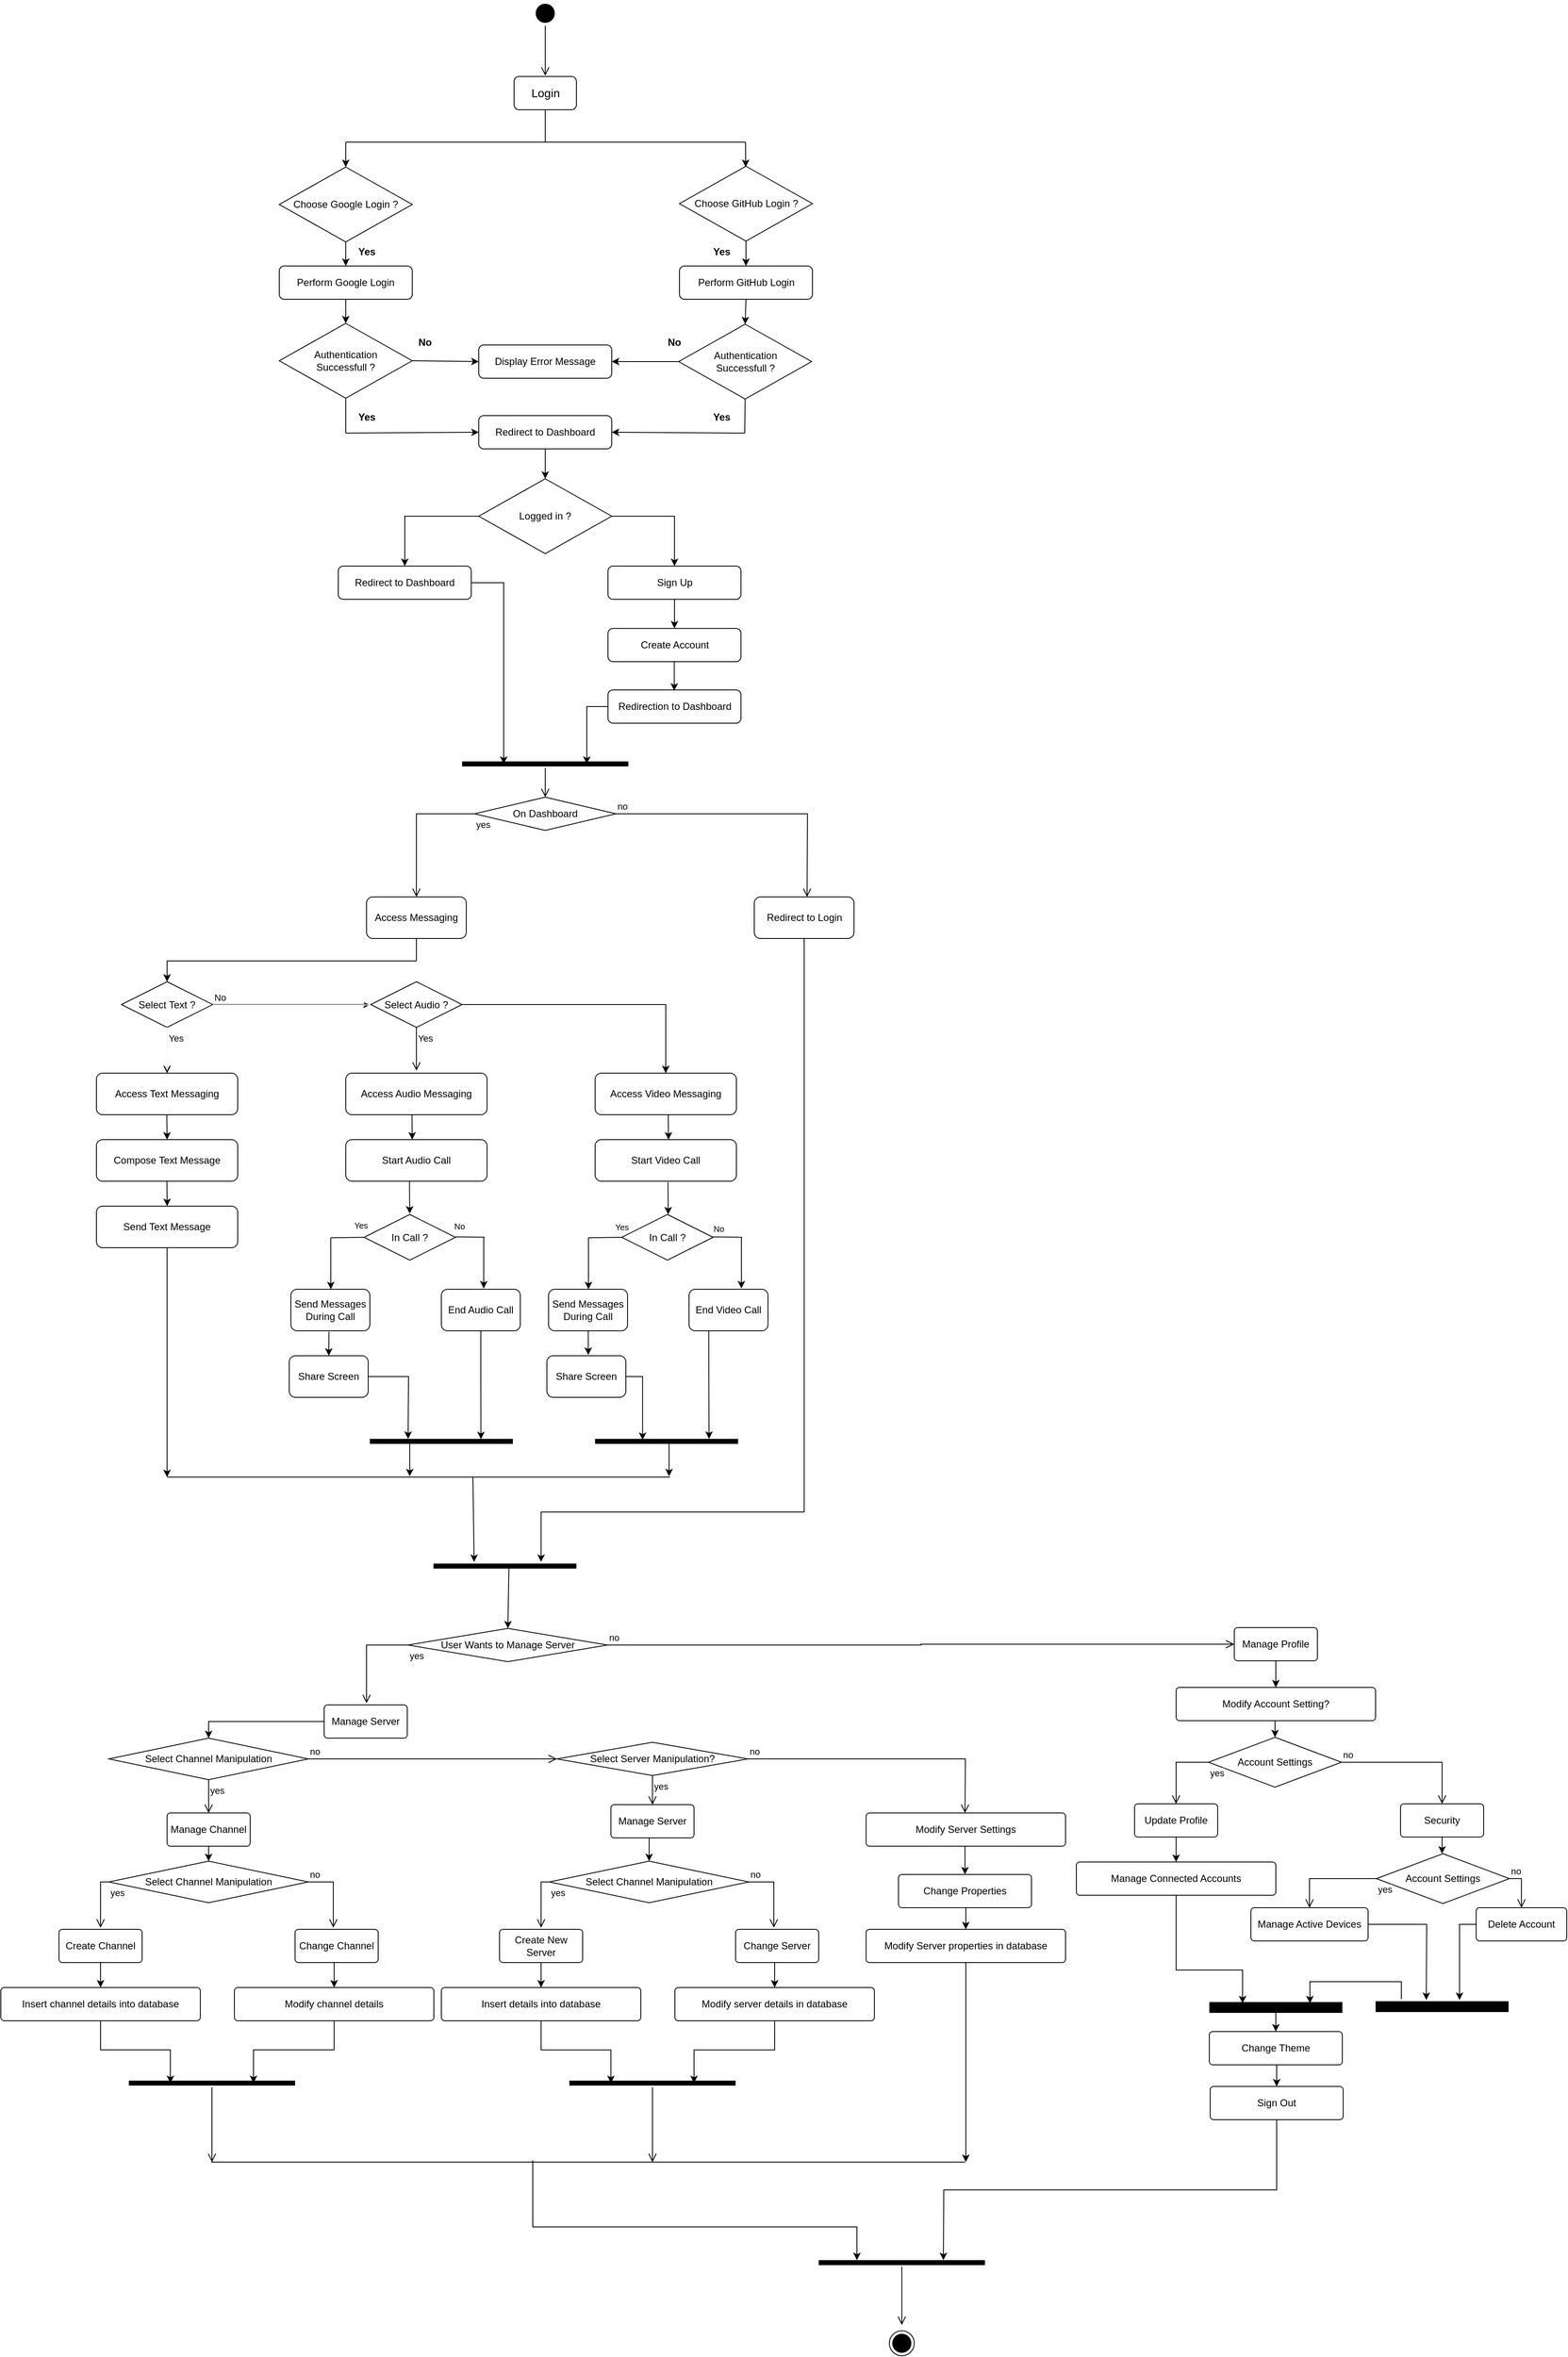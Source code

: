 <mxfile version="24.7.8">
  <diagram name="Page-1" id="ywsIEgKqQHvk5qDZcO3j">
    <mxGraphModel dx="1877" dy="522" grid="1" gridSize="10" guides="1" tooltips="1" connect="1" arrows="1" fold="1" page="1" pageScale="1" pageWidth="827" pageHeight="1169" math="0" shadow="0">
      <root>
        <mxCell id="0" />
        <mxCell id="1" parent="0" />
        <mxCell id="HVQsHjICvm3HTVBl9vaD-1" value="" style="ellipse;html=1;shape=startState;fillColor=#000000;strokeColor=#000000;" parent="1" vertex="1">
          <mxGeometry x="390" y="122" width="30" height="30" as="geometry" />
        </mxCell>
        <mxCell id="HVQsHjICvm3HTVBl9vaD-2" value="" style="edgeStyle=orthogonalEdgeStyle;html=1;verticalAlign=bottom;endArrow=open;endSize=8;strokeColor=#000000;rounded=0;" parent="1" source="HVQsHjICvm3HTVBl9vaD-1" edge="1">
          <mxGeometry relative="1" as="geometry">
            <mxPoint x="405" y="212" as="targetPoint" />
          </mxGeometry>
        </mxCell>
        <mxCell id="HVQsHjICvm3HTVBl9vaD-3" value="Login" style="rounded=1;whiteSpace=wrap;html=1;fontSize=14;" parent="1" vertex="1">
          <mxGeometry x="367.5" y="213" width="75" height="40" as="geometry" />
        </mxCell>
        <mxCell id="HVQsHjICvm3HTVBl9vaD-4" value="Choose Google Login ?" style="rhombus;whiteSpace=wrap;html=1;" parent="1" vertex="1">
          <mxGeometry x="85" y="322" width="160" height="90" as="geometry" />
        </mxCell>
        <mxCell id="HVQsHjICvm3HTVBl9vaD-5" value="Choose GitHub Login ?" style="rhombus;whiteSpace=wrap;html=1;" parent="1" vertex="1">
          <mxGeometry x="566.5" y="321" width="160" height="90" as="geometry" />
        </mxCell>
        <mxCell id="HVQsHjICvm3HTVBl9vaD-6" value="Perform Google Login" style="rounded=1;whiteSpace=wrap;html=1;" parent="1" vertex="1">
          <mxGeometry x="85" y="441" width="160" height="40" as="geometry" />
        </mxCell>
        <mxCell id="HVQsHjICvm3HTVBl9vaD-7" value="Perform GitHub Login" style="rounded=1;whiteSpace=wrap;html=1;" parent="1" vertex="1">
          <mxGeometry x="566.5" y="441" width="160" height="40" as="geometry" />
        </mxCell>
        <mxCell id="HVQsHjICvm3HTVBl9vaD-8" value="Authentication&lt;br&gt;Successfull ?" style="rhombus;whiteSpace=wrap;html=1;" parent="1" vertex="1">
          <mxGeometry x="85" y="510" width="160" height="90" as="geometry" />
        </mxCell>
        <mxCell id="HVQsHjICvm3HTVBl9vaD-9" value="Authentication&lt;br&gt;Successfull ?" style="rhombus;whiteSpace=wrap;html=1;" parent="1" vertex="1">
          <mxGeometry x="565.5" y="511" width="160" height="90" as="geometry" />
        </mxCell>
        <mxCell id="HVQsHjICvm3HTVBl9vaD-10" value="Redirect to Dashboard" style="rounded=1;whiteSpace=wrap;html=1;" parent="1" vertex="1">
          <mxGeometry x="325" y="621" width="160" height="40" as="geometry" />
        </mxCell>
        <mxCell id="HVQsHjICvm3HTVBl9vaD-11" value="Display Error Message" style="rounded=1;whiteSpace=wrap;html=1;" parent="1" vertex="1">
          <mxGeometry x="325" y="536" width="160" height="40" as="geometry" />
        </mxCell>
        <mxCell id="HVQsHjICvm3HTVBl9vaD-12" value="" style="endArrow=none;html=1;rounded=0;entryX=0.5;entryY=1;entryDx=0;entryDy=0;" parent="1" target="HVQsHjICvm3HTVBl9vaD-3" edge="1">
          <mxGeometry width="50" height="50" relative="1" as="geometry">
            <mxPoint x="405" y="292" as="sourcePoint" />
            <mxPoint x="385" y="352" as="targetPoint" />
          </mxGeometry>
        </mxCell>
        <mxCell id="HVQsHjICvm3HTVBl9vaD-13" value="" style="endArrow=none;html=1;rounded=0;" parent="1" edge="1">
          <mxGeometry width="50" height="50" relative="1" as="geometry">
            <mxPoint x="165" y="292" as="sourcePoint" />
            <mxPoint x="405" y="292" as="targetPoint" />
          </mxGeometry>
        </mxCell>
        <mxCell id="HVQsHjICvm3HTVBl9vaD-14" value="" style="endArrow=classic;html=1;rounded=0;entryX=0.5;entryY=0;entryDx=0;entryDy=0;" parent="1" target="HVQsHjICvm3HTVBl9vaD-4" edge="1">
          <mxGeometry width="50" height="50" relative="1" as="geometry">
            <mxPoint x="165" y="292" as="sourcePoint" />
            <mxPoint x="275" y="322" as="targetPoint" />
          </mxGeometry>
        </mxCell>
        <mxCell id="HVQsHjICvm3HTVBl9vaD-15" value="" style="endArrow=classic;html=1;rounded=0;exitX=0.5;exitY=1;exitDx=0;exitDy=0;entryX=0.5;entryY=0;entryDx=0;entryDy=0;" parent="1" source="HVQsHjICvm3HTVBl9vaD-4" target="HVQsHjICvm3HTVBl9vaD-6" edge="1">
          <mxGeometry width="50" height="50" relative="1" as="geometry">
            <mxPoint x="465" y="362" as="sourcePoint" />
            <mxPoint x="515" y="312" as="targetPoint" />
          </mxGeometry>
        </mxCell>
        <mxCell id="HVQsHjICvm3HTVBl9vaD-16" value="" style="endArrow=classic;html=1;rounded=0;exitX=0.5;exitY=1;exitDx=0;exitDy=0;entryX=0.5;entryY=0;entryDx=0;entryDy=0;" parent="1" source="HVQsHjICvm3HTVBl9vaD-5" target="HVQsHjICvm3HTVBl9vaD-7" edge="1">
          <mxGeometry width="50" height="50" relative="1" as="geometry">
            <mxPoint x="415" y="412" as="sourcePoint" />
            <mxPoint x="415" y="441" as="targetPoint" />
          </mxGeometry>
        </mxCell>
        <mxCell id="HVQsHjICvm3HTVBl9vaD-17" value="" style="endArrow=classic;html=1;rounded=0;entryX=0.5;entryY=0;entryDx=0;entryDy=0;exitX=0.5;exitY=1;exitDx=0;exitDy=0;" parent="1" source="HVQsHjICvm3HTVBl9vaD-6" target="HVQsHjICvm3HTVBl9vaD-8" edge="1">
          <mxGeometry width="50" height="50" relative="1" as="geometry">
            <mxPoint x="345" y="432" as="sourcePoint" />
            <mxPoint x="175" y="441" as="targetPoint" />
          </mxGeometry>
        </mxCell>
        <mxCell id="HVQsHjICvm3HTVBl9vaD-18" value="" style="endArrow=classic;html=1;rounded=0;entryX=0.5;entryY=0;entryDx=0;entryDy=0;exitX=0.5;exitY=1;exitDx=0;exitDy=0;" parent="1" source="HVQsHjICvm3HTVBl9vaD-7" target="HVQsHjICvm3HTVBl9vaD-9" edge="1">
          <mxGeometry width="50" height="50" relative="1" as="geometry">
            <mxPoint x="175" y="481" as="sourcePoint" />
            <mxPoint x="175" y="505" as="targetPoint" />
          </mxGeometry>
        </mxCell>
        <mxCell id="HVQsHjICvm3HTVBl9vaD-19" value="" style="endArrow=classic;html=1;rounded=0;exitX=1;exitY=0.5;exitDx=0;exitDy=0;entryX=0;entryY=0.5;entryDx=0;entryDy=0;" parent="1" source="HVQsHjICvm3HTVBl9vaD-8" target="HVQsHjICvm3HTVBl9vaD-11" edge="1">
          <mxGeometry width="50" height="50" relative="1" as="geometry">
            <mxPoint x="435" y="472" as="sourcePoint" />
            <mxPoint x="315" y="555" as="targetPoint" />
          </mxGeometry>
        </mxCell>
        <mxCell id="HVQsHjICvm3HTVBl9vaD-20" value="" style="endArrow=classic;html=1;rounded=0;exitX=0;exitY=0.5;exitDx=0;exitDy=0;entryX=1;entryY=0.5;entryDx=0;entryDy=0;" parent="1" source="HVQsHjICvm3HTVBl9vaD-9" target="HVQsHjICvm3HTVBl9vaD-11" edge="1">
          <mxGeometry width="50" height="50" relative="1" as="geometry">
            <mxPoint x="255" y="565" as="sourcePoint" />
            <mxPoint x="475" y="612" as="targetPoint" />
          </mxGeometry>
        </mxCell>
        <mxCell id="HVQsHjICvm3HTVBl9vaD-21" value="" style="endArrow=classic;html=1;rounded=0;entryX=0;entryY=0.5;entryDx=0;entryDy=0;" parent="1" target="HVQsHjICvm3HTVBl9vaD-10" edge="1">
          <mxGeometry width="50" height="50" relative="1" as="geometry">
            <mxPoint x="165" y="642" as="sourcePoint" />
            <mxPoint x="265" y="661" as="targetPoint" />
          </mxGeometry>
        </mxCell>
        <mxCell id="HVQsHjICvm3HTVBl9vaD-22" value="" style="endArrow=none;html=1;rounded=0;entryX=0.5;entryY=1;entryDx=0;entryDy=0;" parent="1" target="HVQsHjICvm3HTVBl9vaD-8" edge="1">
          <mxGeometry width="50" height="50" relative="1" as="geometry">
            <mxPoint x="165" y="642" as="sourcePoint" />
            <mxPoint x="285" y="542" as="targetPoint" />
          </mxGeometry>
        </mxCell>
        <mxCell id="HVQsHjICvm3HTVBl9vaD-23" value="" style="endArrow=none;html=1;rounded=0;" parent="1" edge="1">
          <mxGeometry width="50" height="50" relative="1" as="geometry">
            <mxPoint x="405" y="292" as="sourcePoint" />
            <mxPoint x="646" y="292" as="targetPoint" />
          </mxGeometry>
        </mxCell>
        <mxCell id="HVQsHjICvm3HTVBl9vaD-24" value="" style="endArrow=classic;html=1;rounded=0;entryX=0.5;entryY=0;entryDx=0;entryDy=0;" parent="1" edge="1">
          <mxGeometry width="50" height="50" relative="1" as="geometry">
            <mxPoint x="646" y="292" as="sourcePoint" />
            <mxPoint x="646.17" y="322" as="targetPoint" />
          </mxGeometry>
        </mxCell>
        <mxCell id="HVQsHjICvm3HTVBl9vaD-25" value="" style="endArrow=classic;html=1;rounded=0;entryX=1;entryY=0.5;entryDx=0;entryDy=0;" parent="1" target="HVQsHjICvm3HTVBl9vaD-10" edge="1">
          <mxGeometry width="50" height="50" relative="1" as="geometry">
            <mxPoint x="645" y="642" as="sourcePoint" />
            <mxPoint x="465" y="572" as="targetPoint" />
          </mxGeometry>
        </mxCell>
        <mxCell id="HVQsHjICvm3HTVBl9vaD-26" value="" style="endArrow=none;html=1;rounded=0;entryX=0.5;entryY=1;entryDx=0;entryDy=0;" parent="1" target="HVQsHjICvm3HTVBl9vaD-9" edge="1">
          <mxGeometry width="50" height="50" relative="1" as="geometry">
            <mxPoint x="645" y="642" as="sourcePoint" />
            <mxPoint x="625" y="592" as="targetPoint" />
          </mxGeometry>
        </mxCell>
        <mxCell id="HVQsHjICvm3HTVBl9vaD-27" style="edgeStyle=orthogonalEdgeStyle;rounded=0;orthogonalLoop=1;jettySize=auto;html=1;exitX=1;exitY=0.5;exitDx=0;exitDy=0;" parent="1" source="HVQsHjICvm3HTVBl9vaD-29" target="HVQsHjICvm3HTVBl9vaD-32" edge="1">
          <mxGeometry relative="1" as="geometry" />
        </mxCell>
        <mxCell id="HVQsHjICvm3HTVBl9vaD-28" style="edgeStyle=orthogonalEdgeStyle;rounded=0;orthogonalLoop=1;jettySize=auto;html=1;exitX=0;exitY=0.5;exitDx=0;exitDy=0;entryX=0.5;entryY=0;entryDx=0;entryDy=0;" parent="1" source="HVQsHjICvm3HTVBl9vaD-29" target="HVQsHjICvm3HTVBl9vaD-31" edge="1">
          <mxGeometry relative="1" as="geometry" />
        </mxCell>
        <mxCell id="HVQsHjICvm3HTVBl9vaD-29" value="Logged in ?" style="rhombus;whiteSpace=wrap;html=1;" parent="1" vertex="1">
          <mxGeometry x="325" y="697" width="160" height="90" as="geometry" />
        </mxCell>
        <mxCell id="HVQsHjICvm3HTVBl9vaD-30" value="" style="endArrow=classic;html=1;rounded=0;exitX=0.5;exitY=1;exitDx=0;exitDy=0;entryX=0.5;entryY=0;entryDx=0;entryDy=0;" parent="1" source="HVQsHjICvm3HTVBl9vaD-10" target="HVQsHjICvm3HTVBl9vaD-29" edge="1">
          <mxGeometry width="50" height="50" relative="1" as="geometry">
            <mxPoint x="365" y="732" as="sourcePoint" />
            <mxPoint x="405" y="682" as="targetPoint" />
          </mxGeometry>
        </mxCell>
        <mxCell id="HVQsHjICvm3HTVBl9vaD-31" value="Redirect to Dashboard" style="rounded=1;whiteSpace=wrap;html=1;" parent="1" vertex="1">
          <mxGeometry x="156" y="802" width="160" height="40" as="geometry" />
        </mxCell>
        <mxCell id="HVQsHjICvm3HTVBl9vaD-32" value="Sign Up" style="rounded=1;whiteSpace=wrap;html=1;" parent="1" vertex="1">
          <mxGeometry x="480.5" y="802" width="160" height="40" as="geometry" />
        </mxCell>
        <mxCell id="HVQsHjICvm3HTVBl9vaD-33" value="Create Account" style="rounded=1;whiteSpace=wrap;html=1;" parent="1" vertex="1">
          <mxGeometry x="480.5" y="877" width="160" height="40" as="geometry" />
        </mxCell>
        <mxCell id="HVQsHjICvm3HTVBl9vaD-34" value="Redirection to Dashboard" style="rounded=1;whiteSpace=wrap;html=1;" parent="1" vertex="1">
          <mxGeometry x="480.5" y="951" width="160" height="40" as="geometry" />
        </mxCell>
        <mxCell id="HVQsHjICvm3HTVBl9vaD-36" value="Yes" style="text;align=center;fontStyle=1;verticalAlign=middle;spacingLeft=3;spacingRight=3;strokeColor=none;rotatable=0;points=[[0,0.5],[1,0.5]];portConstraint=eastwest;html=1;" parent="1" vertex="1">
          <mxGeometry x="150" y="411" width="80" height="26" as="geometry" />
        </mxCell>
        <mxCell id="HVQsHjICvm3HTVBl9vaD-37" value="Yes" style="text;align=center;fontStyle=1;verticalAlign=middle;spacingLeft=3;spacingRight=3;strokeColor=none;rotatable=0;points=[[0,0.5],[1,0.5]];portConstraint=eastwest;html=1;" parent="1" vertex="1">
          <mxGeometry x="576.5" y="411" width="80" height="26" as="geometry" />
        </mxCell>
        <mxCell id="HVQsHjICvm3HTVBl9vaD-38" value="Yes" style="text;align=center;fontStyle=1;verticalAlign=middle;spacingLeft=3;spacingRight=3;strokeColor=none;rotatable=0;points=[[0,0.5],[1,0.5]];portConstraint=eastwest;html=1;" parent="1" vertex="1">
          <mxGeometry x="150" y="610" width="80" height="26" as="geometry" />
        </mxCell>
        <mxCell id="HVQsHjICvm3HTVBl9vaD-39" value="Yes" style="text;align=center;fontStyle=1;verticalAlign=middle;spacingLeft=3;spacingRight=3;strokeColor=none;rotatable=0;points=[[0,0.5],[1,0.5]];portConstraint=eastwest;html=1;" parent="1" vertex="1">
          <mxGeometry x="576.5" y="610" width="80" height="26" as="geometry" />
        </mxCell>
        <mxCell id="HVQsHjICvm3HTVBl9vaD-40" value="No" style="text;align=center;fontStyle=1;verticalAlign=middle;spacingLeft=3;spacingRight=3;strokeColor=none;rotatable=0;points=[[0,0.5],[1,0.5]];portConstraint=eastwest;html=1;" parent="1" vertex="1">
          <mxGeometry x="220" y="520" width="80" height="26" as="geometry" />
        </mxCell>
        <mxCell id="HVQsHjICvm3HTVBl9vaD-41" value="No" style="text;align=center;fontStyle=1;verticalAlign=middle;spacingLeft=3;spacingRight=3;strokeColor=none;rotatable=0;points=[[0,0.5],[1,0.5]];portConstraint=eastwest;html=1;" parent="1" vertex="1">
          <mxGeometry x="520" y="520" width="80" height="26" as="geometry" />
        </mxCell>
        <mxCell id="HVQsHjICvm3HTVBl9vaD-42" value="" style="endArrow=classic;html=1;rounded=0;exitX=0.5;exitY=1;exitDx=0;exitDy=0;entryX=0.5;entryY=0;entryDx=0;entryDy=0;" parent="1" source="HVQsHjICvm3HTVBl9vaD-32" target="HVQsHjICvm3HTVBl9vaD-33" edge="1">
          <mxGeometry width="50" height="50" relative="1" as="geometry">
            <mxPoint x="415" y="930" as="sourcePoint" />
            <mxPoint x="465" y="880" as="targetPoint" />
          </mxGeometry>
        </mxCell>
        <mxCell id="HVQsHjICvm3HTVBl9vaD-43" value="" style="endArrow=classic;html=1;rounded=0;exitX=0.5;exitY=1;exitDx=0;exitDy=0;entryX=0.5;entryY=0;entryDx=0;entryDy=0;" parent="1" edge="1">
          <mxGeometry width="50" height="50" relative="1" as="geometry">
            <mxPoint x="560.22" y="917" as="sourcePoint" />
            <mxPoint x="560.22" y="952" as="targetPoint" />
          </mxGeometry>
        </mxCell>
        <mxCell id="HVQsHjICvm3HTVBl9vaD-44" value="" style="shape=line;html=1;strokeWidth=6;strokeColor=#000000;" parent="1" vertex="1">
          <mxGeometry x="305" y="1035" width="200" height="10" as="geometry" />
        </mxCell>
        <mxCell id="HVQsHjICvm3HTVBl9vaD-45" value="" style="edgeStyle=orthogonalEdgeStyle;html=1;verticalAlign=bottom;endArrow=open;endSize=8;strokeColor=#000000;rounded=0;" parent="1" source="HVQsHjICvm3HTVBl9vaD-44" edge="1">
          <mxGeometry relative="1" as="geometry">
            <mxPoint x="405" y="1080" as="targetPoint" />
          </mxGeometry>
        </mxCell>
        <mxCell id="HVQsHjICvm3HTVBl9vaD-46" style="edgeStyle=orthogonalEdgeStyle;rounded=0;orthogonalLoop=1;jettySize=auto;html=1;exitX=1;exitY=0.5;exitDx=0;exitDy=0;entryX=0.25;entryY=0.5;entryDx=0;entryDy=0;entryPerimeter=0;" parent="1" source="HVQsHjICvm3HTVBl9vaD-31" target="HVQsHjICvm3HTVBl9vaD-44" edge="1">
          <mxGeometry relative="1" as="geometry" />
        </mxCell>
        <mxCell id="HVQsHjICvm3HTVBl9vaD-47" style="edgeStyle=orthogonalEdgeStyle;rounded=0;orthogonalLoop=1;jettySize=auto;html=1;exitX=0;exitY=0.5;exitDx=0;exitDy=0;entryX=0.75;entryY=0.5;entryDx=0;entryDy=0;entryPerimeter=0;" parent="1" source="HVQsHjICvm3HTVBl9vaD-34" target="HVQsHjICvm3HTVBl9vaD-44" edge="1">
          <mxGeometry relative="1" as="geometry" />
        </mxCell>
        <mxCell id="HVQsHjICvm3HTVBl9vaD-51" value="On Dashboard" style="rhombus;whiteSpace=wrap;html=1;fontColor=#000000;fillColor=#FFFFFF;strokeColor=#000000;" parent="1" vertex="1">
          <mxGeometry x="320" y="1080" width="170" height="40" as="geometry" />
        </mxCell>
        <mxCell id="HVQsHjICvm3HTVBl9vaD-52" value="no" style="edgeStyle=orthogonalEdgeStyle;html=1;align=left;verticalAlign=bottom;endArrow=open;endSize=8;strokeColor=#000000;rounded=0;" parent="1" source="HVQsHjICvm3HTVBl9vaD-51" edge="1">
          <mxGeometry x="-1" relative="1" as="geometry">
            <mxPoint x="720" y="1200" as="targetPoint" />
          </mxGeometry>
        </mxCell>
        <mxCell id="HVQsHjICvm3HTVBl9vaD-53" value="yes" style="edgeStyle=orthogonalEdgeStyle;html=1;align=left;verticalAlign=top;endArrow=open;endSize=8;strokeColor=#000000;rounded=0;exitX=0;exitY=0.5;exitDx=0;exitDy=0;" parent="1" source="HVQsHjICvm3HTVBl9vaD-51" edge="1">
          <mxGeometry x="-1" relative="1" as="geometry">
            <mxPoint x="250" y="1200" as="targetPoint" />
            <Array as="points">
              <mxPoint x="250" y="1100" />
              <mxPoint x="250" y="1200" />
            </Array>
          </mxGeometry>
        </mxCell>
        <mxCell id="HVQsHjICvm3HTVBl9vaD-54" style="edgeStyle=orthogonalEdgeStyle;rounded=0;orthogonalLoop=1;jettySize=auto;html=1;exitX=1;exitY=0.5;exitDx=0;exitDy=0;" parent="1" source="HVQsHjICvm3HTVBl9vaD-56" target="HVQsHjICvm3HTVBl9vaD-61" edge="1">
          <mxGeometry relative="1" as="geometry" />
        </mxCell>
        <mxCell id="HVQsHjICvm3HTVBl9vaD-55" style="edgeStyle=orthogonalEdgeStyle;rounded=0;orthogonalLoop=1;jettySize=auto;html=1;exitX=0.5;exitY=1;exitDx=0;exitDy=0;" parent="1" source="HVQsHjICvm3HTVBl9vaD-56" edge="1">
          <mxGeometry relative="1" as="geometry">
            <mxPoint x="-50" y="1412" as="targetPoint" />
          </mxGeometry>
        </mxCell>
        <mxCell id="HVQsHjICvm3HTVBl9vaD-56" value="Select Text ?" style="rhombus;whiteSpace=wrap;html=1;" parent="1" vertex="1">
          <mxGeometry x="-105" y="1302" width="110" height="55" as="geometry" />
        </mxCell>
        <mxCell id="HVQsHjICvm3HTVBl9vaD-57" value="No" style="edgeStyle=orthogonalEdgeStyle;html=1;align=left;verticalAlign=bottom;endArrow=open;endSize=8;strokeColor=#FFFFFF;rounded=0;" parent="1" edge="1">
          <mxGeometry x="-1" relative="1" as="geometry">
            <mxPoint x="196" y="1330" as="targetPoint" />
            <mxPoint x="5" y="1330" as="sourcePoint" />
          </mxGeometry>
        </mxCell>
        <mxCell id="HVQsHjICvm3HTVBl9vaD-58" value="Yes" style="edgeLabel;html=1;align=center;verticalAlign=middle;resizable=0;points=[];fontSize=10;" parent="HVQsHjICvm3HTVBl9vaD-57" vertex="1" connectable="0">
          <mxGeometry x="-1" y="-13" relative="1" as="geometry">
            <mxPoint x="492" y="254" as="offset" />
          </mxGeometry>
        </mxCell>
        <mxCell id="HVQsHjICvm3HTVBl9vaD-59" style="edgeStyle=orthogonalEdgeStyle;rounded=0;orthogonalLoop=1;jettySize=auto;html=1;exitX=1;exitY=0.5;exitDx=0;exitDy=0;entryX=0.5;entryY=0;entryDx=0;entryDy=0;" parent="1" source="HVQsHjICvm3HTVBl9vaD-61" target="HVQsHjICvm3HTVBl9vaD-66" edge="1">
          <mxGeometry relative="1" as="geometry" />
        </mxCell>
        <mxCell id="HVQsHjICvm3HTVBl9vaD-61" value="Select Audio ?" style="rhombus;whiteSpace=wrap;html=1;" parent="1" vertex="1">
          <mxGeometry x="195" y="1302" width="110" height="55" as="geometry" />
        </mxCell>
        <mxCell id="HVQsHjICvm3HTVBl9vaD-62" value="Yes" style="edgeStyle=orthogonalEdgeStyle;html=1;align=left;verticalAlign=top;endArrow=open;endSize=8;strokeColor=#000000;rounded=0;" parent="1" edge="1">
          <mxGeometry x="-1" relative="1" as="geometry">
            <mxPoint x="250" y="1409.02" as="targetPoint" />
            <mxPoint x="250.03" y="1357.005" as="sourcePoint" />
          </mxGeometry>
        </mxCell>
        <mxCell id="HVQsHjICvm3HTVBl9vaD-63" value="Yes" style="edgeStyle=orthogonalEdgeStyle;html=1;align=left;verticalAlign=top;endArrow=open;endSize=8;strokeColor=#F7F2FF;rounded=0;" parent="1" edge="1">
          <mxGeometry x="-1" relative="1" as="geometry">
            <mxPoint x="-50" y="1409" as="targetPoint" />
            <mxPoint x="-50" y="1357" as="sourcePoint" />
          </mxGeometry>
        </mxCell>
        <mxCell id="HVQsHjICvm3HTVBl9vaD-64" value="Access Text Messaging" style="rounded=1;whiteSpace=wrap;html=1;" parent="1" vertex="1">
          <mxGeometry x="-135" y="1412" width="170" height="50" as="geometry" />
        </mxCell>
        <mxCell id="HVQsHjICvm3HTVBl9vaD-65" value="Access Audio Messaging" style="rounded=1;whiteSpace=wrap;html=1;" parent="1" vertex="1">
          <mxGeometry x="165" y="1412" width="170" height="50" as="geometry" />
        </mxCell>
        <mxCell id="HVQsHjICvm3HTVBl9vaD-66" value="Access Video Messaging" style="rounded=1;whiteSpace=wrap;html=1;" parent="1" vertex="1">
          <mxGeometry x="465" y="1412" width="170" height="50" as="geometry" />
        </mxCell>
        <mxCell id="HVQsHjICvm3HTVBl9vaD-67" value="Start Audio Call" style="rounded=1;whiteSpace=wrap;html=1;" parent="1" vertex="1">
          <mxGeometry x="165" y="1492" width="170" height="50" as="geometry" />
        </mxCell>
        <mxCell id="HVQsHjICvm3HTVBl9vaD-68" value="Start Video Call" style="rounded=1;whiteSpace=wrap;html=1;" parent="1" vertex="1">
          <mxGeometry x="465" y="1492" width="170" height="50" as="geometry" />
        </mxCell>
        <mxCell id="HVQsHjICvm3HTVBl9vaD-69" value="Compose Text Message" style="rounded=1;whiteSpace=wrap;html=1;" parent="1" vertex="1">
          <mxGeometry x="-135" y="1492" width="170" height="50" as="geometry" />
        </mxCell>
        <mxCell id="HVQsHjICvm3HTVBl9vaD-70" value="Send Text Message" style="rounded=1;whiteSpace=wrap;html=1;" parent="1" vertex="1">
          <mxGeometry x="-135" y="1572" width="170" height="50" as="geometry" />
        </mxCell>
        <mxCell id="HVQsHjICvm3HTVBl9vaD-71" value="In Call ?" style="rhombus;whiteSpace=wrap;html=1;" parent="1" vertex="1">
          <mxGeometry x="497" y="1582" width="110" height="55" as="geometry" />
        </mxCell>
        <mxCell id="HVQsHjICvm3HTVBl9vaD-72" value="Send Messages During Call" style="rounded=1;whiteSpace=wrap;html=1;" parent="1" vertex="1">
          <mxGeometry x="409" y="1672" width="95" height="50" as="geometry" />
        </mxCell>
        <mxCell id="HVQsHjICvm3HTVBl9vaD-73" value="End Video Call" style="rounded=1;whiteSpace=wrap;html=1;" parent="1" vertex="1">
          <mxGeometry x="578" y="1672" width="95" height="50" as="geometry" />
        </mxCell>
        <mxCell id="HVQsHjICvm3HTVBl9vaD-74" value="Share Screen" style="rounded=1;whiteSpace=wrap;html=1;" parent="1" vertex="1">
          <mxGeometry x="407" y="1752" width="95" height="50" as="geometry" />
        </mxCell>
        <mxCell id="HVQsHjICvm3HTVBl9vaD-75" value="" style="endArrow=classic;html=1;rounded=0;entryX=0.5;entryY=0;entryDx=0;entryDy=0;" parent="1" edge="1">
          <mxGeometry width="50" height="50" relative="1" as="geometry">
            <mxPoint x="457" y="1610" as="sourcePoint" />
            <mxPoint x="457" y="1672" as="targetPoint" />
          </mxGeometry>
        </mxCell>
        <mxCell id="HVQsHjICvm3HTVBl9vaD-76" value="" style="endArrow=none;html=1;rounded=0;entryX=0;entryY=0.5;entryDx=0;entryDy=0;" parent="1" target="HVQsHjICvm3HTVBl9vaD-71" edge="1">
          <mxGeometry width="50" height="50" relative="1" as="geometry">
            <mxPoint x="457" y="1610" as="sourcePoint" />
            <mxPoint x="577" y="1572" as="targetPoint" />
          </mxGeometry>
        </mxCell>
        <mxCell id="HVQsHjICvm3HTVBl9vaD-77" value="" style="endArrow=none;html=1;rounded=0;entryX=0;entryY=0.5;entryDx=0;entryDy=0;" parent="1" edge="1">
          <mxGeometry width="50" height="50" relative="1" as="geometry">
            <mxPoint x="607" y="1609" as="sourcePoint" />
            <mxPoint x="642" y="1609.36" as="targetPoint" />
          </mxGeometry>
        </mxCell>
        <mxCell id="HVQsHjICvm3HTVBl9vaD-78" value="" style="endArrow=classic;html=1;rounded=0;entryX=0.5;entryY=0;entryDx=0;entryDy=0;" parent="1" edge="1">
          <mxGeometry width="50" height="50" relative="1" as="geometry">
            <mxPoint x="641" y="1609" as="sourcePoint" />
            <mxPoint x="641" y="1671" as="targetPoint" />
          </mxGeometry>
        </mxCell>
        <mxCell id="HVQsHjICvm3HTVBl9vaD-79" value="In Call ?" style="rhombus;whiteSpace=wrap;html=1;" parent="1" vertex="1">
          <mxGeometry x="187" y="1582" width="110" height="55" as="geometry" />
        </mxCell>
        <mxCell id="HVQsHjICvm3HTVBl9vaD-80" value="Send Messages During Call" style="rounded=1;whiteSpace=wrap;html=1;" parent="1" vertex="1">
          <mxGeometry x="99" y="1672" width="95" height="50" as="geometry" />
        </mxCell>
        <mxCell id="HVQsHjICvm3HTVBl9vaD-81" value="End Audio Call" style="rounded=1;whiteSpace=wrap;html=1;" parent="1" vertex="1">
          <mxGeometry x="280" y="1672" width="95" height="50" as="geometry" />
        </mxCell>
        <mxCell id="HVQsHjICvm3HTVBl9vaD-82" value="Share Screen" style="rounded=1;whiteSpace=wrap;html=1;" parent="1" vertex="1">
          <mxGeometry x="97" y="1752" width="95" height="50" as="geometry" />
        </mxCell>
        <mxCell id="HVQsHjICvm3HTVBl9vaD-83" value="" style="endArrow=classic;html=1;rounded=0;entryX=0.5;entryY=0;entryDx=0;entryDy=0;" parent="1" edge="1">
          <mxGeometry width="50" height="50" relative="1" as="geometry">
            <mxPoint x="147" y="1610" as="sourcePoint" />
            <mxPoint x="147" y="1672" as="targetPoint" />
          </mxGeometry>
        </mxCell>
        <mxCell id="HVQsHjICvm3HTVBl9vaD-84" value="" style="endArrow=none;html=1;rounded=0;entryX=0;entryY=0.5;entryDx=0;entryDy=0;" parent="1" target="HVQsHjICvm3HTVBl9vaD-79" edge="1">
          <mxGeometry width="50" height="50" relative="1" as="geometry">
            <mxPoint x="147" y="1610" as="sourcePoint" />
            <mxPoint x="267" y="1572" as="targetPoint" />
          </mxGeometry>
        </mxCell>
        <mxCell id="HVQsHjICvm3HTVBl9vaD-85" value="" style="endArrow=none;html=1;rounded=0;entryX=0;entryY=0.5;entryDx=0;entryDy=0;" parent="1" edge="1">
          <mxGeometry width="50" height="50" relative="1" as="geometry">
            <mxPoint x="297" y="1609" as="sourcePoint" />
            <mxPoint x="332" y="1609.36" as="targetPoint" />
          </mxGeometry>
        </mxCell>
        <mxCell id="HVQsHjICvm3HTVBl9vaD-86" value="" style="endArrow=classic;html=1;rounded=0;entryX=0.5;entryY=0;entryDx=0;entryDy=0;" parent="1" edge="1">
          <mxGeometry width="50" height="50" relative="1" as="geometry">
            <mxPoint x="331" y="1609" as="sourcePoint" />
            <mxPoint x="331" y="1671" as="targetPoint" />
          </mxGeometry>
        </mxCell>
        <mxCell id="HVQsHjICvm3HTVBl9vaD-87" value="" style="endArrow=classic;html=1;rounded=0;entryX=0.5;entryY=0;entryDx=0;entryDy=0;exitX=0.482;exitY=1.023;exitDx=0;exitDy=0;exitPerimeter=0;" parent="1" source="HVQsHjICvm3HTVBl9vaD-80" target="HVQsHjICvm3HTVBl9vaD-82" edge="1">
          <mxGeometry width="50" height="50" relative="1" as="geometry">
            <mxPoint x="145" y="1732" as="sourcePoint" />
            <mxPoint x="335" y="1662" as="targetPoint" />
          </mxGeometry>
        </mxCell>
        <mxCell id="HVQsHjICvm3HTVBl9vaD-88" value="" style="endArrow=classic;html=1;rounded=0;entryX=0.5;entryY=0;entryDx=0;entryDy=0;exitX=0.482;exitY=1.023;exitDx=0;exitDy=0;exitPerimeter=0;" parent="1" edge="1">
          <mxGeometry width="50" height="50" relative="1" as="geometry">
            <mxPoint x="456.76" y="1722" as="sourcePoint" />
            <mxPoint x="456.76" y="1751" as="targetPoint" />
          </mxGeometry>
        </mxCell>
        <mxCell id="HVQsHjICvm3HTVBl9vaD-89" value="Access Messaging" style="rounded=1;whiteSpace=wrap;html=1;" parent="1" vertex="1">
          <mxGeometry x="190" y="1200" width="120" height="50" as="geometry" />
        </mxCell>
        <mxCell id="HVQsHjICvm3HTVBl9vaD-90" value="" style="endArrow=classic;html=1;rounded=0;" parent="1" edge="1">
          <mxGeometry width="50" height="50" relative="1" as="geometry">
            <mxPoint x="242" y="1857" as="sourcePoint" />
            <mxPoint x="242" y="1897" as="targetPoint" />
          </mxGeometry>
        </mxCell>
        <mxCell id="HVQsHjICvm3HTVBl9vaD-91" value="" style="endArrow=classic;html=1;rounded=0;" parent="1" edge="1">
          <mxGeometry width="50" height="50" relative="1" as="geometry">
            <mxPoint x="554" y="1857" as="sourcePoint" />
            <mxPoint x="554" y="1897" as="targetPoint" />
          </mxGeometry>
        </mxCell>
        <mxCell id="HVQsHjICvm3HTVBl9vaD-92" value="" style="endArrow=classic;html=1;rounded=0;exitX=0.5;exitY=1;exitDx=0;exitDy=0;" parent="1" source="HVQsHjICvm3HTVBl9vaD-70" edge="1">
          <mxGeometry width="50" height="50" relative="1" as="geometry">
            <mxPoint x="-55" y="1662" as="sourcePoint" />
            <mxPoint x="-50" y="1898" as="targetPoint" />
          </mxGeometry>
        </mxCell>
        <mxCell id="HVQsHjICvm3HTVBl9vaD-93" value="" style="endArrow=none;html=1;rounded=0;" parent="1" edge="1">
          <mxGeometry width="50" height="50" relative="1" as="geometry">
            <mxPoint x="-50" y="1277" as="sourcePoint" />
            <mxPoint x="250" y="1277" as="targetPoint" />
          </mxGeometry>
        </mxCell>
        <mxCell id="HVQsHjICvm3HTVBl9vaD-94" value="" style="endArrow=classic;html=1;rounded=0;" parent="1" edge="1">
          <mxGeometry width="50" height="50" relative="1" as="geometry">
            <mxPoint x="-50" y="1277" as="sourcePoint" />
            <mxPoint x="-50" y="1302" as="targetPoint" />
          </mxGeometry>
        </mxCell>
        <mxCell id="HVQsHjICvm3HTVBl9vaD-95" value="" style="endArrow=none;html=1;rounded=0;entryX=0.5;entryY=1;entryDx=0;entryDy=0;" parent="1" target="HVQsHjICvm3HTVBl9vaD-89" edge="1">
          <mxGeometry width="50" height="50" relative="1" as="geometry">
            <mxPoint x="250" y="1277" as="sourcePoint" />
            <mxPoint x="245" y="1242" as="targetPoint" />
          </mxGeometry>
        </mxCell>
        <mxCell id="HVQsHjICvm3HTVBl9vaD-96" value="" style="endArrow=classic;html=1;rounded=0;entryX=0.5;entryY=0;entryDx=0;entryDy=0;" parent="1" target="HVQsHjICvm3HTVBl9vaD-69" edge="1">
          <mxGeometry width="50" height="50" relative="1" as="geometry">
            <mxPoint x="-50.29" y="1462" as="sourcePoint" />
            <mxPoint x="-50.29" y="1502" as="targetPoint" />
          </mxGeometry>
        </mxCell>
        <mxCell id="HVQsHjICvm3HTVBl9vaD-97" value="" style="endArrow=classic;html=1;rounded=0;entryX=0.5;entryY=0;entryDx=0;entryDy=0;" parent="1" edge="1">
          <mxGeometry width="50" height="50" relative="1" as="geometry">
            <mxPoint x="-50.17" y="1542" as="sourcePoint" />
            <mxPoint x="-49.88" y="1572" as="targetPoint" />
          </mxGeometry>
        </mxCell>
        <mxCell id="HVQsHjICvm3HTVBl9vaD-98" value="" style="endArrow=classic;html=1;rounded=0;entryX=0.5;entryY=0;entryDx=0;entryDy=0;" parent="1" edge="1">
          <mxGeometry width="50" height="50" relative="1" as="geometry">
            <mxPoint x="244.66" y="1462" as="sourcePoint" />
            <mxPoint x="244.95" y="1492" as="targetPoint" />
          </mxGeometry>
        </mxCell>
        <mxCell id="HVQsHjICvm3HTVBl9vaD-99" value="" style="endArrow=classic;html=1;rounded=0;entryX=0.5;entryY=0;entryDx=0;entryDy=0;" parent="1" edge="1">
          <mxGeometry width="50" height="50" relative="1" as="geometry">
            <mxPoint x="241.66" y="1542" as="sourcePoint" />
            <mxPoint x="241.95" y="1581" as="targetPoint" />
          </mxGeometry>
        </mxCell>
        <mxCell id="HVQsHjICvm3HTVBl9vaD-100" value="" style="endArrow=classic;html=1;rounded=0;entryX=0.5;entryY=0;entryDx=0;entryDy=0;" parent="1" edge="1">
          <mxGeometry width="50" height="50" relative="1" as="geometry">
            <mxPoint x="552.66" y="1543" as="sourcePoint" />
            <mxPoint x="552.95" y="1582" as="targetPoint" />
          </mxGeometry>
        </mxCell>
        <mxCell id="HVQsHjICvm3HTVBl9vaD-101" value="" style="endArrow=classic;html=1;rounded=0;entryX=0.5;entryY=0;entryDx=0;entryDy=0;" parent="1" edge="1">
          <mxGeometry width="50" height="50" relative="1" as="geometry">
            <mxPoint x="553" y="1462" as="sourcePoint" />
            <mxPoint x="553.29" y="1492" as="targetPoint" />
          </mxGeometry>
        </mxCell>
        <mxCell id="HVQsHjICvm3HTVBl9vaD-102" value="Yes" style="edgeLabel;html=1;align=center;verticalAlign=middle;resizable=0;points=[];fontSize=10;" parent="1" vertex="1" connectable="0">
          <mxGeometry x="85" y="1432" as="geometry">
            <mxPoint x="98" y="163" as="offset" />
          </mxGeometry>
        </mxCell>
        <mxCell id="HVQsHjICvm3HTVBl9vaD-103" value="&lt;font style=&quot;font-size: 10px;&quot;&gt;No&lt;/font&gt;" style="text;html=1;align=center;verticalAlign=middle;whiteSpace=wrap;rounded=0;fontSize=10;" parent="1" vertex="1">
          <mxGeometry x="286" y="1586" width="32" height="20" as="geometry" />
        </mxCell>
        <mxCell id="HVQsHjICvm3HTVBl9vaD-104" value="&lt;font style=&quot;font-size: 10px;&quot;&gt;No&lt;/font&gt;" style="text;html=1;align=center;verticalAlign=middle;whiteSpace=wrap;rounded=0;fontSize=10;" parent="1" vertex="1">
          <mxGeometry x="598" y="1589" width="32" height="20" as="geometry" />
        </mxCell>
        <mxCell id="HVQsHjICvm3HTVBl9vaD-105" value="" style="endArrow=none;html=1;rounded=0;" parent="1" edge="1">
          <mxGeometry width="50" height="50" relative="1" as="geometry">
            <mxPoint x="-50" y="1898" as="sourcePoint" />
            <mxPoint x="555" y="1898" as="targetPoint" />
          </mxGeometry>
        </mxCell>
        <mxCell id="HVQsHjICvm3HTVBl9vaD-106" value="" style="endArrow=classic;html=1;rounded=0;" parent="1" edge="1">
          <mxGeometry width="50" height="50" relative="1" as="geometry">
            <mxPoint x="318" y="1898" as="sourcePoint" />
            <mxPoint x="319.43" y="2000" as="targetPoint" />
          </mxGeometry>
        </mxCell>
        <mxCell id="HVQsHjICvm3HTVBl9vaD-108" value="" style="shape=line;html=1;strokeWidth=6;strokeColor=#000000;" parent="1" vertex="1">
          <mxGeometry x="194" y="1850" width="172" height="10" as="geometry" />
        </mxCell>
        <mxCell id="HVQsHjICvm3HTVBl9vaD-109" style="edgeStyle=orthogonalEdgeStyle;rounded=0;orthogonalLoop=1;jettySize=auto;html=1;exitX=1;exitY=0.5;exitDx=0;exitDy=0;" parent="1" source="HVQsHjICvm3HTVBl9vaD-82" edge="1">
          <mxGeometry relative="1" as="geometry">
            <mxPoint x="240" y="1852" as="targetPoint" />
          </mxGeometry>
        </mxCell>
        <mxCell id="HVQsHjICvm3HTVBl9vaD-110" style="edgeStyle=orthogonalEdgeStyle;rounded=0;orthogonalLoop=1;jettySize=auto;html=1;exitX=0.5;exitY=1;exitDx=0;exitDy=0;entryX=0.777;entryY=0.239;entryDx=0;entryDy=0;entryPerimeter=0;" parent="1" source="HVQsHjICvm3HTVBl9vaD-81" target="HVQsHjICvm3HTVBl9vaD-108" edge="1">
          <mxGeometry relative="1" as="geometry" />
        </mxCell>
        <mxCell id="HVQsHjICvm3HTVBl9vaD-111" value="" style="shape=line;html=1;strokeWidth=6;strokeColor=#000000;" parent="1" vertex="1">
          <mxGeometry x="465" y="1850" width="172" height="10" as="geometry" />
        </mxCell>
        <mxCell id="HVQsHjICvm3HTVBl9vaD-112" style="edgeStyle=orthogonalEdgeStyle;rounded=0;orthogonalLoop=1;jettySize=auto;html=1;exitX=1;exitY=0.5;exitDx=0;exitDy=0;entryX=0.332;entryY=0.327;entryDx=0;entryDy=0;entryPerimeter=0;" parent="1" source="HVQsHjICvm3HTVBl9vaD-74" target="HVQsHjICvm3HTVBl9vaD-111" edge="1">
          <mxGeometry relative="1" as="geometry" />
        </mxCell>
        <mxCell id="HVQsHjICvm3HTVBl9vaD-113" style="edgeStyle=orthogonalEdgeStyle;rounded=0;orthogonalLoop=1;jettySize=auto;html=1;exitX=0.25;exitY=1;exitDx=0;exitDy=0;entryX=0.797;entryY=0.2;entryDx=0;entryDy=0;entryPerimeter=0;" parent="1" source="HVQsHjICvm3HTVBl9vaD-73" target="HVQsHjICvm3HTVBl9vaD-111" edge="1">
          <mxGeometry relative="1" as="geometry" />
        </mxCell>
        <mxCell id="HVQsHjICvm3HTVBl9vaD-114" value="" style="shape=line;html=1;strokeWidth=6;strokeColor=#000000;" parent="1" vertex="1">
          <mxGeometry x="270.5" y="2000" width="172" height="10" as="geometry" />
        </mxCell>
        <mxCell id="HVQsHjICvm3HTVBl9vaD-115" value="Redirect to Login" style="rounded=1;whiteSpace=wrap;html=1;" parent="1" vertex="1">
          <mxGeometry x="656.5" y="1200" width="120" height="50" as="geometry" />
        </mxCell>
        <mxCell id="HVQsHjICvm3HTVBl9vaD-116" style="edgeStyle=orthogonalEdgeStyle;rounded=0;orthogonalLoop=1;jettySize=auto;html=1;exitX=0.5;exitY=1;exitDx=0;exitDy=0;" parent="1" source="HVQsHjICvm3HTVBl9vaD-115" edge="1">
          <mxGeometry relative="1" as="geometry">
            <mxPoint x="400" y="2000" as="targetPoint" />
            <Array as="points">
              <mxPoint x="717" y="1940" />
              <mxPoint x="400" y="1940" />
            </Array>
          </mxGeometry>
        </mxCell>
        <mxCell id="HVQsHjICvm3HTVBl9vaD-117" value="User Wants to Manage Server" style="rhombus;whiteSpace=wrap;html=1;fontColor=#000000;fillColor=#FFFFFF;strokeColor=#000000;" parent="1" vertex="1">
          <mxGeometry x="240" y="2080" width="240" height="40" as="geometry" />
        </mxCell>
        <mxCell id="HVQsHjICvm3HTVBl9vaD-118" value="no" style="edgeStyle=orthogonalEdgeStyle;html=1;align=left;verticalAlign=bottom;endArrow=open;endSize=8;strokeColor=#000000;rounded=0;entryX=0;entryY=0.5;entryDx=0;entryDy=0;" parent="1" source="HVQsHjICvm3HTVBl9vaD-117" target="HVQsHjICvm3HTVBl9vaD-226" edge="1">
          <mxGeometry x="-1" relative="1" as="geometry">
            <mxPoint x="600" y="2100" as="targetPoint" />
          </mxGeometry>
        </mxCell>
        <mxCell id="HVQsHjICvm3HTVBl9vaD-119" value="yes" style="edgeStyle=orthogonalEdgeStyle;html=1;align=left;verticalAlign=top;endArrow=open;endSize=8;strokeColor=#000000;rounded=0;exitX=0;exitY=0.5;exitDx=0;exitDy=0;" parent="1" source="HVQsHjICvm3HTVBl9vaD-117" edge="1">
          <mxGeometry x="-1" relative="1" as="geometry">
            <mxPoint x="190" y="2170" as="targetPoint" />
            <Array as="points">
              <mxPoint x="190" y="2100" />
            </Array>
          </mxGeometry>
        </mxCell>
        <mxCell id="HVQsHjICvm3HTVBl9vaD-121" value="" style="endArrow=classic;html=1;rounded=0;exitX=0.528;exitY=0.797;exitDx=0;exitDy=0;exitPerimeter=0;entryX=0.5;entryY=0;entryDx=0;entryDy=0;" parent="1" source="HVQsHjICvm3HTVBl9vaD-114" target="HVQsHjICvm3HTVBl9vaD-117" edge="1">
          <mxGeometry width="50" height="50" relative="1" as="geometry">
            <mxPoint x="260" y="2130" as="sourcePoint" />
            <mxPoint x="310" y="2080" as="targetPoint" />
          </mxGeometry>
        </mxCell>
        <mxCell id="HVQsHjICvm3HTVBl9vaD-176" style="edgeStyle=orthogonalEdgeStyle;rounded=0;orthogonalLoop=1;jettySize=auto;html=1;exitX=0;exitY=0.5;exitDx=0;exitDy=0;entryX=0.5;entryY=0;entryDx=0;entryDy=0;" parent="1" source="HVQsHjICvm3HTVBl9vaD-177" target="HVQsHjICvm3HTVBl9vaD-178" edge="1">
          <mxGeometry relative="1" as="geometry" />
        </mxCell>
        <mxCell id="HVQsHjICvm3HTVBl9vaD-177" value="Manage Server" style="rounded=1;arcSize=10;whiteSpace=wrap;html=1;align=center;" parent="1" vertex="1">
          <mxGeometry x="139" y="2172" width="100" height="40" as="geometry" />
        </mxCell>
        <mxCell id="HVQsHjICvm3HTVBl9vaD-178" value="Select Channel Manipulation" style="rhombus;whiteSpace=wrap;html=1;fontColor=#000000;fillColor=#FFFFFF;strokeColor=#000000;" parent="1" vertex="1">
          <mxGeometry x="-120" y="2212" width="240" height="50" as="geometry" />
        </mxCell>
        <mxCell id="HVQsHjICvm3HTVBl9vaD-179" value="no" style="edgeStyle=orthogonalEdgeStyle;html=1;align=left;verticalAlign=bottom;endArrow=open;endSize=8;strokeColor=#000000;rounded=0;entryX=0;entryY=0.5;entryDx=0;entryDy=0;" parent="1" source="HVQsHjICvm3HTVBl9vaD-178" target="HVQsHjICvm3HTVBl9vaD-181" edge="1">
          <mxGeometry x="-1" relative="1" as="geometry">
            <mxPoint x="280" y="2237" as="targetPoint" />
          </mxGeometry>
        </mxCell>
        <mxCell id="HVQsHjICvm3HTVBl9vaD-180" value="yes" style="edgeStyle=orthogonalEdgeStyle;html=1;align=left;verticalAlign=top;endArrow=open;endSize=8;strokeColor=#000000;rounded=0;" parent="1" source="HVQsHjICvm3HTVBl9vaD-178" edge="1">
          <mxGeometry x="-1" relative="1" as="geometry">
            <mxPoint y="2302" as="targetPoint" />
            <Array as="points">
              <mxPoint y="2292" />
              <mxPoint y="2292" />
            </Array>
          </mxGeometry>
        </mxCell>
        <mxCell id="HVQsHjICvm3HTVBl9vaD-181" value="Select Server Manipulation?" style="rhombus;whiteSpace=wrap;html=1;fontColor=#000000;fillColor=#FFFFFF;strokeColor=#000000;" parent="1" vertex="1">
          <mxGeometry x="419" y="2217" width="230" height="40" as="geometry" />
        </mxCell>
        <mxCell id="HVQsHjICvm3HTVBl9vaD-182" value="no" style="edgeStyle=orthogonalEdgeStyle;html=1;align=left;verticalAlign=bottom;endArrow=open;endSize=8;strokeColor=#000000;rounded=0;" parent="1" source="HVQsHjICvm3HTVBl9vaD-181" edge="1">
          <mxGeometry x="-1" relative="1" as="geometry">
            <mxPoint x="910" y="2302" as="targetPoint" />
          </mxGeometry>
        </mxCell>
        <mxCell id="HVQsHjICvm3HTVBl9vaD-183" value="yes" style="edgeStyle=orthogonalEdgeStyle;html=1;align=left;verticalAlign=top;endArrow=open;endSize=8;strokeColor=#000000;rounded=0;" parent="1" source="HVQsHjICvm3HTVBl9vaD-181" edge="1">
          <mxGeometry x="-1" relative="1" as="geometry">
            <mxPoint x="534" y="2292" as="targetPoint" />
            <Array as="points">
              <mxPoint x="534" y="2272" />
              <mxPoint x="534" y="2272" />
            </Array>
          </mxGeometry>
        </mxCell>
        <mxCell id="HVQsHjICvm3HTVBl9vaD-184" style="edgeStyle=orthogonalEdgeStyle;rounded=0;orthogonalLoop=1;jettySize=auto;html=1;exitX=0.5;exitY=1;exitDx=0;exitDy=0;entryX=0.5;entryY=0;entryDx=0;entryDy=0;" parent="1" source="HVQsHjICvm3HTVBl9vaD-185" target="HVQsHjICvm3HTVBl9vaD-203" edge="1">
          <mxGeometry relative="1" as="geometry" />
        </mxCell>
        <mxCell id="HVQsHjICvm3HTVBl9vaD-185" value="Manage Server" style="rounded=1;arcSize=10;whiteSpace=wrap;html=1;align=center;" parent="1" vertex="1">
          <mxGeometry x="484" y="2292" width="100" height="40" as="geometry" />
        </mxCell>
        <mxCell id="HVQsHjICvm3HTVBl9vaD-186" style="edgeStyle=orthogonalEdgeStyle;rounded=0;orthogonalLoop=1;jettySize=auto;html=1;exitX=0.5;exitY=1;exitDx=0;exitDy=0;entryX=0.5;entryY=0;entryDx=0;entryDy=0;" parent="1" source="HVQsHjICvm3HTVBl9vaD-187" target="HVQsHjICvm3HTVBl9vaD-188" edge="1">
          <mxGeometry relative="1" as="geometry" />
        </mxCell>
        <mxCell id="HVQsHjICvm3HTVBl9vaD-187" value="Manage Channel" style="rounded=1;arcSize=10;whiteSpace=wrap;html=1;align=center;" parent="1" vertex="1">
          <mxGeometry x="-50" y="2302" width="100" height="40" as="geometry" />
        </mxCell>
        <mxCell id="HVQsHjICvm3HTVBl9vaD-188" value="Select Channel Manipulation" style="rhombus;whiteSpace=wrap;html=1;fontColor=#000000;fillColor=#FFFFFF;strokeColor=#000000;" parent="1" vertex="1">
          <mxGeometry x="-120" y="2360" width="240" height="50" as="geometry" />
        </mxCell>
        <mxCell id="HVQsHjICvm3HTVBl9vaD-189" value="no" style="edgeStyle=orthogonalEdgeStyle;html=1;align=left;verticalAlign=bottom;endArrow=open;endSize=8;strokeColor=#000000;rounded=0;" parent="1" source="HVQsHjICvm3HTVBl9vaD-188" edge="1">
          <mxGeometry x="-1" relative="1" as="geometry">
            <mxPoint x="150" y="2440" as="targetPoint" />
            <Array as="points">
              <mxPoint x="150" y="2385" />
            </Array>
          </mxGeometry>
        </mxCell>
        <mxCell id="HVQsHjICvm3HTVBl9vaD-190" value="yes" style="edgeStyle=orthogonalEdgeStyle;html=1;align=left;verticalAlign=top;endArrow=open;endSize=8;strokeColor=#000000;rounded=0;exitX=0;exitY=0.5;exitDx=0;exitDy=0;" parent="1" source="HVQsHjICvm3HTVBl9vaD-188" edge="1">
          <mxGeometry x="-1" relative="1" as="geometry">
            <mxPoint x="-130" y="2440" as="targetPoint" />
            <Array as="points">
              <mxPoint x="-130" y="2385" />
            </Array>
          </mxGeometry>
        </mxCell>
        <mxCell id="HVQsHjICvm3HTVBl9vaD-191" style="edgeStyle=orthogonalEdgeStyle;rounded=0;orthogonalLoop=1;jettySize=auto;html=1;exitX=0.5;exitY=1;exitDx=0;exitDy=0;entryX=0.5;entryY=0;entryDx=0;entryDy=0;" parent="1" source="HVQsHjICvm3HTVBl9vaD-192" target="HVQsHjICvm3HTVBl9vaD-195" edge="1">
          <mxGeometry relative="1" as="geometry" />
        </mxCell>
        <mxCell id="HVQsHjICvm3HTVBl9vaD-192" value="Create Channel" style="rounded=1;arcSize=10;whiteSpace=wrap;html=1;align=center;" parent="1" vertex="1">
          <mxGeometry x="-180" y="2442" width="100" height="40" as="geometry" />
        </mxCell>
        <mxCell id="HVQsHjICvm3HTVBl9vaD-193" style="edgeStyle=orthogonalEdgeStyle;rounded=0;orthogonalLoop=1;jettySize=auto;html=1;exitX=0.5;exitY=1;exitDx=0;exitDy=0;entryX=0.5;entryY=0;entryDx=0;entryDy=0;" parent="1" source="HVQsHjICvm3HTVBl9vaD-194" target="HVQsHjICvm3HTVBl9vaD-196" edge="1">
          <mxGeometry relative="1" as="geometry" />
        </mxCell>
        <mxCell id="HVQsHjICvm3HTVBl9vaD-194" value="Change Channel" style="rounded=1;arcSize=10;whiteSpace=wrap;html=1;align=center;" parent="1" vertex="1">
          <mxGeometry x="104" y="2442" width="100" height="40" as="geometry" />
        </mxCell>
        <mxCell id="HVQsHjICvm3HTVBl9vaD-195" value="Insert channel details into database" style="rounded=1;arcSize=10;whiteSpace=wrap;html=1;align=center;" parent="1" vertex="1">
          <mxGeometry x="-250" y="2512" width="240" height="40" as="geometry" />
        </mxCell>
        <mxCell id="HVQsHjICvm3HTVBl9vaD-196" value="Modify channel details" style="rounded=1;arcSize=10;whiteSpace=wrap;html=1;align=center;" parent="1" vertex="1">
          <mxGeometry x="31" y="2512" width="240" height="40" as="geometry" />
        </mxCell>
        <mxCell id="HVQsHjICvm3HTVBl9vaD-197" value="" style="shape=line;html=1;strokeWidth=6;strokeColor=#000000;" parent="1" vertex="1">
          <mxGeometry x="-96" y="2622" width="200" height="10" as="geometry" />
        </mxCell>
        <mxCell id="HVQsHjICvm3HTVBl9vaD-198" value="" style="html=1;verticalAlign=bottom;endArrow=open;endSize=8;strokeColor=#000000;rounded=0;" parent="1" source="HVQsHjICvm3HTVBl9vaD-197" edge="1">
          <mxGeometry relative="1" as="geometry">
            <mxPoint x="4" y="2722" as="targetPoint" />
          </mxGeometry>
        </mxCell>
        <mxCell id="HVQsHjICvm3HTVBl9vaD-199" style="edgeStyle=orthogonalEdgeStyle;rounded=0;orthogonalLoop=1;jettySize=auto;html=1;exitX=0.5;exitY=1;exitDx=0;exitDy=0;entryX=0.25;entryY=0.5;entryDx=0;entryDy=0;entryPerimeter=0;" parent="1" source="HVQsHjICvm3HTVBl9vaD-195" target="HVQsHjICvm3HTVBl9vaD-197" edge="1">
          <mxGeometry relative="1" as="geometry" />
        </mxCell>
        <mxCell id="HVQsHjICvm3HTVBl9vaD-200" style="edgeStyle=orthogonalEdgeStyle;rounded=0;orthogonalLoop=1;jettySize=auto;html=1;exitX=0.5;exitY=1;exitDx=0;exitDy=0;entryX=0.75;entryY=0.5;entryDx=0;entryDy=0;entryPerimeter=0;" parent="1" source="HVQsHjICvm3HTVBl9vaD-196" target="HVQsHjICvm3HTVBl9vaD-197" edge="1">
          <mxGeometry relative="1" as="geometry" />
        </mxCell>
        <mxCell id="HVQsHjICvm3HTVBl9vaD-203" value="Select Channel Manipulation" style="rhombus;whiteSpace=wrap;html=1;fontColor=#000000;fillColor=#FFFFFF;strokeColor=#000000;" parent="1" vertex="1">
          <mxGeometry x="410" y="2360" width="240" height="50" as="geometry" />
        </mxCell>
        <mxCell id="HVQsHjICvm3HTVBl9vaD-204" value="no" style="edgeStyle=orthogonalEdgeStyle;html=1;align=left;verticalAlign=bottom;endArrow=open;endSize=8;strokeColor=#000000;rounded=0;" parent="1" source="HVQsHjICvm3HTVBl9vaD-203" edge="1">
          <mxGeometry x="-1" relative="1" as="geometry">
            <mxPoint x="680" y="2440" as="targetPoint" />
            <Array as="points">
              <mxPoint x="680" y="2385" />
            </Array>
          </mxGeometry>
        </mxCell>
        <mxCell id="HVQsHjICvm3HTVBl9vaD-205" value="yes" style="edgeStyle=orthogonalEdgeStyle;html=1;align=left;verticalAlign=top;endArrow=open;endSize=8;strokeColor=#000000;rounded=0;exitX=0;exitY=0.5;exitDx=0;exitDy=0;" parent="1" source="HVQsHjICvm3HTVBl9vaD-203" edge="1">
          <mxGeometry x="-1" relative="1" as="geometry">
            <mxPoint x="400" y="2440" as="targetPoint" />
            <Array as="points">
              <mxPoint x="400" y="2385" />
            </Array>
          </mxGeometry>
        </mxCell>
        <mxCell id="HVQsHjICvm3HTVBl9vaD-206" value="Create New Server" style="rounded=1;arcSize=10;whiteSpace=wrap;html=1;align=center;" parent="1" vertex="1">
          <mxGeometry x="350" y="2442" width="100" height="40" as="geometry" />
        </mxCell>
        <mxCell id="HVQsHjICvm3HTVBl9vaD-207" value="Change Server" style="rounded=1;arcSize=10;whiteSpace=wrap;html=1;align=center;" parent="1" vertex="1">
          <mxGeometry x="634" y="2442" width="100" height="40" as="geometry" />
        </mxCell>
        <mxCell id="HVQsHjICvm3HTVBl9vaD-208" style="edgeStyle=orthogonalEdgeStyle;rounded=0;orthogonalLoop=1;jettySize=auto;html=1;exitX=0.5;exitY=1;exitDx=0;exitDy=0;entryX=0.5;entryY=0;entryDx=0;entryDy=0;" parent="1" target="HVQsHjICvm3HTVBl9vaD-210" edge="1">
          <mxGeometry relative="1" as="geometry">
            <mxPoint x="400" y="2482.05" as="sourcePoint" />
          </mxGeometry>
        </mxCell>
        <mxCell id="HVQsHjICvm3HTVBl9vaD-209" style="edgeStyle=orthogonalEdgeStyle;rounded=0;orthogonalLoop=1;jettySize=auto;html=1;exitX=0.5;exitY=1;exitDx=0;exitDy=0;entryX=0.5;entryY=0;entryDx=0;entryDy=0;" parent="1" target="HVQsHjICvm3HTVBl9vaD-211" edge="1">
          <mxGeometry relative="1" as="geometry">
            <mxPoint x="684" y="2482.05" as="sourcePoint" />
          </mxGeometry>
        </mxCell>
        <mxCell id="HVQsHjICvm3HTVBl9vaD-210" value="Insert details into database" style="rounded=1;arcSize=10;whiteSpace=wrap;html=1;align=center;" parent="1" vertex="1">
          <mxGeometry x="280" y="2512.05" width="240" height="40" as="geometry" />
        </mxCell>
        <mxCell id="HVQsHjICvm3HTVBl9vaD-211" value="Modify server details in database" style="rounded=1;arcSize=10;whiteSpace=wrap;html=1;align=center;" parent="1" vertex="1">
          <mxGeometry x="561" y="2512.05" width="240" height="40" as="geometry" />
        </mxCell>
        <mxCell id="HVQsHjICvm3HTVBl9vaD-212" value="" style="shape=line;html=1;strokeWidth=6;strokeColor=#000000;" parent="1" vertex="1">
          <mxGeometry x="434" y="2622.05" width="200" height="10" as="geometry" />
        </mxCell>
        <mxCell id="HVQsHjICvm3HTVBl9vaD-213" value="" style="edgeStyle=orthogonalEdgeStyle;html=1;verticalAlign=bottom;endArrow=open;endSize=8;strokeColor=#000000;rounded=0;" parent="1" source="HVQsHjICvm3HTVBl9vaD-212" edge="1">
          <mxGeometry relative="1" as="geometry">
            <mxPoint x="534" y="2722" as="targetPoint" />
          </mxGeometry>
        </mxCell>
        <mxCell id="HVQsHjICvm3HTVBl9vaD-214" style="edgeStyle=orthogonalEdgeStyle;rounded=0;orthogonalLoop=1;jettySize=auto;html=1;exitX=0.5;exitY=1;exitDx=0;exitDy=0;entryX=0.25;entryY=0.5;entryDx=0;entryDy=0;entryPerimeter=0;" parent="1" source="HVQsHjICvm3HTVBl9vaD-210" target="HVQsHjICvm3HTVBl9vaD-212" edge="1">
          <mxGeometry relative="1" as="geometry" />
        </mxCell>
        <mxCell id="HVQsHjICvm3HTVBl9vaD-215" style="edgeStyle=orthogonalEdgeStyle;rounded=0;orthogonalLoop=1;jettySize=auto;html=1;exitX=0.5;exitY=1;exitDx=0;exitDy=0;entryX=0.75;entryY=0.5;entryDx=0;entryDy=0;entryPerimeter=0;" parent="1" source="HVQsHjICvm3HTVBl9vaD-211" target="HVQsHjICvm3HTVBl9vaD-212" edge="1">
          <mxGeometry relative="1" as="geometry" />
        </mxCell>
        <mxCell id="HVQsHjICvm3HTVBl9vaD-216" style="edgeStyle=orthogonalEdgeStyle;rounded=0;orthogonalLoop=1;jettySize=auto;html=1;exitX=0.5;exitY=1;exitDx=0;exitDy=0;entryX=0.5;entryY=0;entryDx=0;entryDy=0;" parent="1" source="HVQsHjICvm3HTVBl9vaD-217" target="HVQsHjICvm3HTVBl9vaD-219" edge="1">
          <mxGeometry relative="1" as="geometry" />
        </mxCell>
        <mxCell id="HVQsHjICvm3HTVBl9vaD-217" value="Modify Server Settings" style="rounded=1;arcSize=10;whiteSpace=wrap;html=1;align=center;" parent="1" vertex="1">
          <mxGeometry x="791" y="2302" width="240" height="40" as="geometry" />
        </mxCell>
        <mxCell id="HVQsHjICvm3HTVBl9vaD-218" style="edgeStyle=orthogonalEdgeStyle;rounded=0;orthogonalLoop=1;jettySize=auto;html=1;exitX=0.5;exitY=1;exitDx=0;exitDy=0;entryX=0.5;entryY=0;entryDx=0;entryDy=0;" parent="1" source="HVQsHjICvm3HTVBl9vaD-219" target="HVQsHjICvm3HTVBl9vaD-221" edge="1">
          <mxGeometry relative="1" as="geometry" />
        </mxCell>
        <mxCell id="HVQsHjICvm3HTVBl9vaD-219" value="Change Properties" style="rounded=1;arcSize=10;whiteSpace=wrap;html=1;align=center;" parent="1" vertex="1">
          <mxGeometry x="830" y="2376" width="160" height="40" as="geometry" />
        </mxCell>
        <mxCell id="HVQsHjICvm3HTVBl9vaD-220" style="edgeStyle=orthogonalEdgeStyle;rounded=0;orthogonalLoop=1;jettySize=auto;html=1;exitX=0.5;exitY=1;exitDx=0;exitDy=0;" parent="1" source="HVQsHjICvm3HTVBl9vaD-221" edge="1">
          <mxGeometry relative="1" as="geometry">
            <mxPoint x="911" y="2722" as="targetPoint" />
          </mxGeometry>
        </mxCell>
        <mxCell id="HVQsHjICvm3HTVBl9vaD-221" value="Modify Server properties in database" style="rounded=1;arcSize=10;whiteSpace=wrap;html=1;align=center;" parent="1" vertex="1">
          <mxGeometry x="791" y="2442" width="240" height="40" as="geometry" />
        </mxCell>
        <mxCell id="HVQsHjICvm3HTVBl9vaD-222" value="" style="endArrow=none;html=1;rounded=0;" parent="1" edge="1">
          <mxGeometry width="50" height="50" relative="1" as="geometry">
            <mxPoint x="3" y="2722" as="sourcePoint" />
            <mxPoint x="910" y="2722" as="targetPoint" />
          </mxGeometry>
        </mxCell>
        <mxCell id="HVQsHjICvm3HTVBl9vaD-225" style="edgeStyle=orthogonalEdgeStyle;rounded=0;orthogonalLoop=1;jettySize=auto;html=1;exitX=0.5;exitY=1;exitDx=0;exitDy=0;entryX=0.5;entryY=0;entryDx=0;entryDy=0;" parent="1" source="HVQsHjICvm3HTVBl9vaD-226" target="HVQsHjICvm3HTVBl9vaD-247" edge="1">
          <mxGeometry relative="1" as="geometry" />
        </mxCell>
        <mxCell id="HVQsHjICvm3HTVBl9vaD-226" value="Manage Profile" style="rounded=1;arcSize=10;whiteSpace=wrap;html=1;align=center;" parent="1" vertex="1">
          <mxGeometry x="1234" y="2079" width="100" height="40" as="geometry" />
        </mxCell>
        <mxCell id="HVQsHjICvm3HTVBl9vaD-227" style="edgeStyle=orthogonalEdgeStyle;rounded=0;orthogonalLoop=1;jettySize=auto;html=1;exitX=0.5;exitY=1;exitDx=0;exitDy=0;entryX=0.5;entryY=0;entryDx=0;entryDy=0;" parent="1" source="HVQsHjICvm3HTVBl9vaD-228" target="HVQsHjICvm3HTVBl9vaD-232" edge="1">
          <mxGeometry relative="1" as="geometry" />
        </mxCell>
        <mxCell id="HVQsHjICvm3HTVBl9vaD-228" value="Update Profile" style="rounded=1;arcSize=10;whiteSpace=wrap;html=1;align=center;" parent="1" vertex="1">
          <mxGeometry x="1114" y="2291" width="100" height="40" as="geometry" />
        </mxCell>
        <mxCell id="HVQsHjICvm3HTVBl9vaD-229" style="edgeStyle=orthogonalEdgeStyle;rounded=0;orthogonalLoop=1;jettySize=auto;html=1;exitX=0.5;exitY=1;exitDx=0;exitDy=0;entryX=0.5;entryY=0;entryDx=0;entryDy=0;" parent="1" source="HVQsHjICvm3HTVBl9vaD-230" edge="1">
          <mxGeometry relative="1" as="geometry">
            <mxPoint x="1484" y="2351" as="targetPoint" />
          </mxGeometry>
        </mxCell>
        <mxCell id="HVQsHjICvm3HTVBl9vaD-230" value="Security" style="rounded=1;arcSize=10;whiteSpace=wrap;html=1;align=center;" parent="1" vertex="1">
          <mxGeometry x="1434" y="2291" width="100" height="40" as="geometry" />
        </mxCell>
        <mxCell id="HVQsHjICvm3HTVBl9vaD-231" style="edgeStyle=orthogonalEdgeStyle;rounded=0;orthogonalLoop=1;jettySize=auto;html=1;exitX=0.5;exitY=1;exitDx=0;exitDy=0;" parent="1" source="HVQsHjICvm3HTVBl9vaD-232" edge="1">
          <mxGeometry relative="1" as="geometry">
            <mxPoint x="1244" y="2531" as="targetPoint" />
            <Array as="points">
              <mxPoint x="1164" y="2491" />
              <mxPoint x="1244" y="2491" />
            </Array>
          </mxGeometry>
        </mxCell>
        <mxCell id="HVQsHjICvm3HTVBl9vaD-232" value="Manage Connected Accounts" style="rounded=1;arcSize=10;whiteSpace=wrap;html=1;align=center;" parent="1" vertex="1">
          <mxGeometry x="1044" y="2361" width="240" height="40" as="geometry" />
        </mxCell>
        <mxCell id="HVQsHjICvm3HTVBl9vaD-233" style="edgeStyle=orthogonalEdgeStyle;rounded=0;orthogonalLoop=1;jettySize=auto;html=1;exitX=1;exitY=0.5;exitDx=0;exitDy=0;" parent="1" source="HVQsHjICvm3HTVBl9vaD-234" edge="1">
          <mxGeometry relative="1" as="geometry">
            <mxPoint x="1465" y="2527" as="targetPoint" />
          </mxGeometry>
        </mxCell>
        <mxCell id="HVQsHjICvm3HTVBl9vaD-234" value="Manage Active Devices" style="rounded=1;arcSize=10;whiteSpace=wrap;html=1;align=center;" parent="1" vertex="1">
          <mxGeometry x="1254" y="2416" width="141" height="40" as="geometry" />
        </mxCell>
        <mxCell id="HVQsHjICvm3HTVBl9vaD-235" style="edgeStyle=orthogonalEdgeStyle;rounded=0;orthogonalLoop=1;jettySize=auto;html=1;exitX=0;exitY=0.5;exitDx=0;exitDy=0;" parent="1" source="HVQsHjICvm3HTVBl9vaD-236" edge="1">
          <mxGeometry relative="1" as="geometry">
            <mxPoint x="1505" y="2527" as="targetPoint" />
            <Array as="points">
              <mxPoint x="1505" y="2436" />
              <mxPoint x="1505" y="2527" />
            </Array>
          </mxGeometry>
        </mxCell>
        <mxCell id="HVQsHjICvm3HTVBl9vaD-236" value="Delete Account" style="rounded=1;arcSize=10;whiteSpace=wrap;html=1;align=center;" parent="1" vertex="1">
          <mxGeometry x="1525" y="2416" width="109" height="40" as="geometry" />
        </mxCell>
        <mxCell id="HVQsHjICvm3HTVBl9vaD-237" value="" style="line;strokeWidth=13;rotatable=0;dashed=0;labelPosition=right;align=left;verticalAlign=middle;spacingTop=0;spacingLeft=6;points=[];portConstraint=eastwest;" parent="1" vertex="1">
          <mxGeometry x="1204" y="2531" width="160" height="10" as="geometry" />
        </mxCell>
        <mxCell id="HVQsHjICvm3HTVBl9vaD-238" style="edgeStyle=orthogonalEdgeStyle;rounded=0;orthogonalLoop=1;jettySize=auto;html=1;exitX=0.5;exitY=1;exitDx=0;exitDy=0;entryX=0.5;entryY=0;entryDx=0;entryDy=0;" parent="1" source="HVQsHjICvm3HTVBl9vaD-239" target="HVQsHjICvm3HTVBl9vaD-252" edge="1">
          <mxGeometry relative="1" as="geometry" />
        </mxCell>
        <mxCell id="HVQsHjICvm3HTVBl9vaD-239" value="Change Theme" style="rounded=1;arcSize=10;whiteSpace=wrap;html=1;align=center;" parent="1" vertex="1">
          <mxGeometry x="1204" y="2565" width="160" height="40" as="geometry" />
        </mxCell>
        <mxCell id="HVQsHjICvm3HTVBl9vaD-240" value="Account Settings" style="rhombus;whiteSpace=wrap;html=1;fontColor=#000000;fillColor=#FFFFFF;strokeColor=#000000;" parent="1" vertex="1">
          <mxGeometry x="1203" y="2211" width="160" height="60" as="geometry" />
        </mxCell>
        <mxCell id="HVQsHjICvm3HTVBl9vaD-241" value="no" style="edgeStyle=orthogonalEdgeStyle;html=1;align=left;verticalAlign=bottom;endArrow=open;endSize=8;strokeColor=#000000;rounded=0;entryX=0.5;entryY=0;entryDx=0;entryDy=0;" parent="1" source="HVQsHjICvm3HTVBl9vaD-240" target="HVQsHjICvm3HTVBl9vaD-230" edge="1">
          <mxGeometry x="-1" relative="1" as="geometry">
            <mxPoint x="1254" y="2521" as="targetPoint" />
          </mxGeometry>
        </mxCell>
        <mxCell id="HVQsHjICvm3HTVBl9vaD-242" value="yes" style="edgeStyle=orthogonalEdgeStyle;html=1;align=left;verticalAlign=top;endArrow=open;endSize=8;strokeColor=#000000;rounded=0;entryX=0.5;entryY=0;entryDx=0;entryDy=0;exitX=0;exitY=0.5;exitDx=0;exitDy=0;" parent="1" source="HVQsHjICvm3HTVBl9vaD-240" target="HVQsHjICvm3HTVBl9vaD-228" edge="1">
          <mxGeometry x="-1" relative="1" as="geometry">
            <mxPoint x="1114" y="2601" as="targetPoint" />
          </mxGeometry>
        </mxCell>
        <mxCell id="HVQsHjICvm3HTVBl9vaD-243" value="" style="endArrow=classic;html=1;rounded=0;entryX=0.5;entryY=0;entryDx=0;entryDy=0;" parent="1" source="HVQsHjICvm3HTVBl9vaD-237" target="HVQsHjICvm3HTVBl9vaD-239" edge="1">
          <mxGeometry width="50" height="50" relative="1" as="geometry">
            <mxPoint x="1184" y="2535" as="sourcePoint" />
            <mxPoint x="1234" y="2485" as="targetPoint" />
          </mxGeometry>
        </mxCell>
        <mxCell id="HVQsHjICvm3HTVBl9vaD-244" value="" style="line;strokeWidth=13;rotatable=0;dashed=0;labelPosition=right;align=left;verticalAlign=middle;spacingTop=0;spacingLeft=6;points=[];portConstraint=eastwest;" parent="1" vertex="1">
          <mxGeometry x="1404" y="2530" width="160" height="10" as="geometry" />
        </mxCell>
        <mxCell id="HVQsHjICvm3HTVBl9vaD-245" value="" style="endArrow=classic;html=1;rounded=0;" parent="1" edge="1">
          <mxGeometry width="50" height="50" relative="1" as="geometry">
            <mxPoint x="1435" y="2526" as="sourcePoint" />
            <mxPoint x="1325" y="2531" as="targetPoint" />
            <Array as="points">
              <mxPoint x="1435" y="2505" />
              <mxPoint x="1325" y="2505" />
            </Array>
          </mxGeometry>
        </mxCell>
        <mxCell id="HVQsHjICvm3HTVBl9vaD-246" style="edgeStyle=orthogonalEdgeStyle;rounded=0;orthogonalLoop=1;jettySize=auto;html=1;exitX=0.5;exitY=1;exitDx=0;exitDy=0;entryX=0.5;entryY=0;entryDx=0;entryDy=0;" parent="1" source="HVQsHjICvm3HTVBl9vaD-247" target="HVQsHjICvm3HTVBl9vaD-240" edge="1">
          <mxGeometry relative="1" as="geometry" />
        </mxCell>
        <mxCell id="HVQsHjICvm3HTVBl9vaD-247" value="Modify Account Setting?" style="rounded=1;arcSize=10;whiteSpace=wrap;html=1;align=center;" parent="1" vertex="1">
          <mxGeometry x="1164" y="2151" width="240" height="40" as="geometry" />
        </mxCell>
        <mxCell id="HVQsHjICvm3HTVBl9vaD-248" value="Account Settings" style="rhombus;whiteSpace=wrap;html=1;fontColor=#000000;fillColor=#FFFFFF;strokeColor=#000000;" parent="1" vertex="1">
          <mxGeometry x="1405" y="2351" width="160" height="60" as="geometry" />
        </mxCell>
        <mxCell id="HVQsHjICvm3HTVBl9vaD-249" value="no" style="edgeStyle=orthogonalEdgeStyle;html=1;align=left;verticalAlign=bottom;endArrow=open;endSize=8;strokeColor=#000000;rounded=0;entryX=0.5;entryY=0;entryDx=0;entryDy=0;" parent="1" source="HVQsHjICvm3HTVBl9vaD-248" target="HVQsHjICvm3HTVBl9vaD-236" edge="1">
          <mxGeometry x="-1" relative="1" as="geometry">
            <mxPoint x="1645" y="2427" as="targetPoint" />
            <Array as="points">
              <mxPoint x="1579" y="2381" />
            </Array>
          </mxGeometry>
        </mxCell>
        <mxCell id="HVQsHjICvm3HTVBl9vaD-250" value="yes" style="edgeStyle=orthogonalEdgeStyle;html=1;align=left;verticalAlign=top;endArrow=open;endSize=8;strokeColor=#000000;rounded=0;entryX=0.5;entryY=0;entryDx=0;entryDy=0;" parent="1" source="HVQsHjICvm3HTVBl9vaD-248" target="HVQsHjICvm3HTVBl9vaD-234" edge="1">
          <mxGeometry x="-1" relative="1" as="geometry">
            <mxPoint x="1299" y="2437" as="targetPoint" />
            <Array as="points">
              <mxPoint x="1325" y="2381" />
            </Array>
          </mxGeometry>
        </mxCell>
        <mxCell id="HVQsHjICvm3HTVBl9vaD-252" value="Sign Out" style="rounded=1;arcSize=10;whiteSpace=wrap;html=1;align=center;" parent="1" vertex="1">
          <mxGeometry x="1205" y="2631" width="160" height="40" as="geometry" />
        </mxCell>
        <mxCell id="HVQsHjICvm3HTVBl9vaD-254" value="" style="shape=line;html=1;strokeWidth=6;strokeColor=#000000;" parent="1" vertex="1">
          <mxGeometry x="734" y="2838" width="200" height="10" as="geometry" />
        </mxCell>
        <mxCell id="HVQsHjICvm3HTVBl9vaD-255" value="" style="edgeStyle=orthogonalEdgeStyle;html=1;verticalAlign=bottom;endArrow=open;endSize=8;strokeColor=#000000;rounded=0;" parent="1" source="HVQsHjICvm3HTVBl9vaD-254" edge="1">
          <mxGeometry relative="1" as="geometry">
            <mxPoint x="834" y="2918" as="targetPoint" />
          </mxGeometry>
        </mxCell>
        <mxCell id="HVQsHjICvm3HTVBl9vaD-256" value="" style="ellipse;html=1;shape=endState;fillColor=#000000;strokeColor=#000000;" parent="1" vertex="1">
          <mxGeometry x="819" y="2925" width="30" height="30" as="geometry" />
        </mxCell>
        <mxCell id="HVQsHjICvm3HTVBl9vaD-262" value="" style="endArrow=classic;html=1;rounded=0;" parent="1" edge="1">
          <mxGeometry width="50" height="50" relative="1" as="geometry">
            <mxPoint x="390" y="2720" as="sourcePoint" />
            <mxPoint x="780" y="2840" as="targetPoint" />
            <Array as="points">
              <mxPoint x="390" y="2800" />
              <mxPoint x="780" y="2800" />
            </Array>
          </mxGeometry>
        </mxCell>
        <mxCell id="HVQsHjICvm3HTVBl9vaD-263" style="edgeStyle=orthogonalEdgeStyle;rounded=0;orthogonalLoop=1;jettySize=auto;html=1;exitX=0.5;exitY=1;exitDx=0;exitDy=0;" parent="1" source="HVQsHjICvm3HTVBl9vaD-252" edge="1">
          <mxGeometry relative="1" as="geometry">
            <mxPoint x="884" y="2840" as="targetPoint" />
          </mxGeometry>
        </mxCell>
      </root>
    </mxGraphModel>
  </diagram>
</mxfile>

